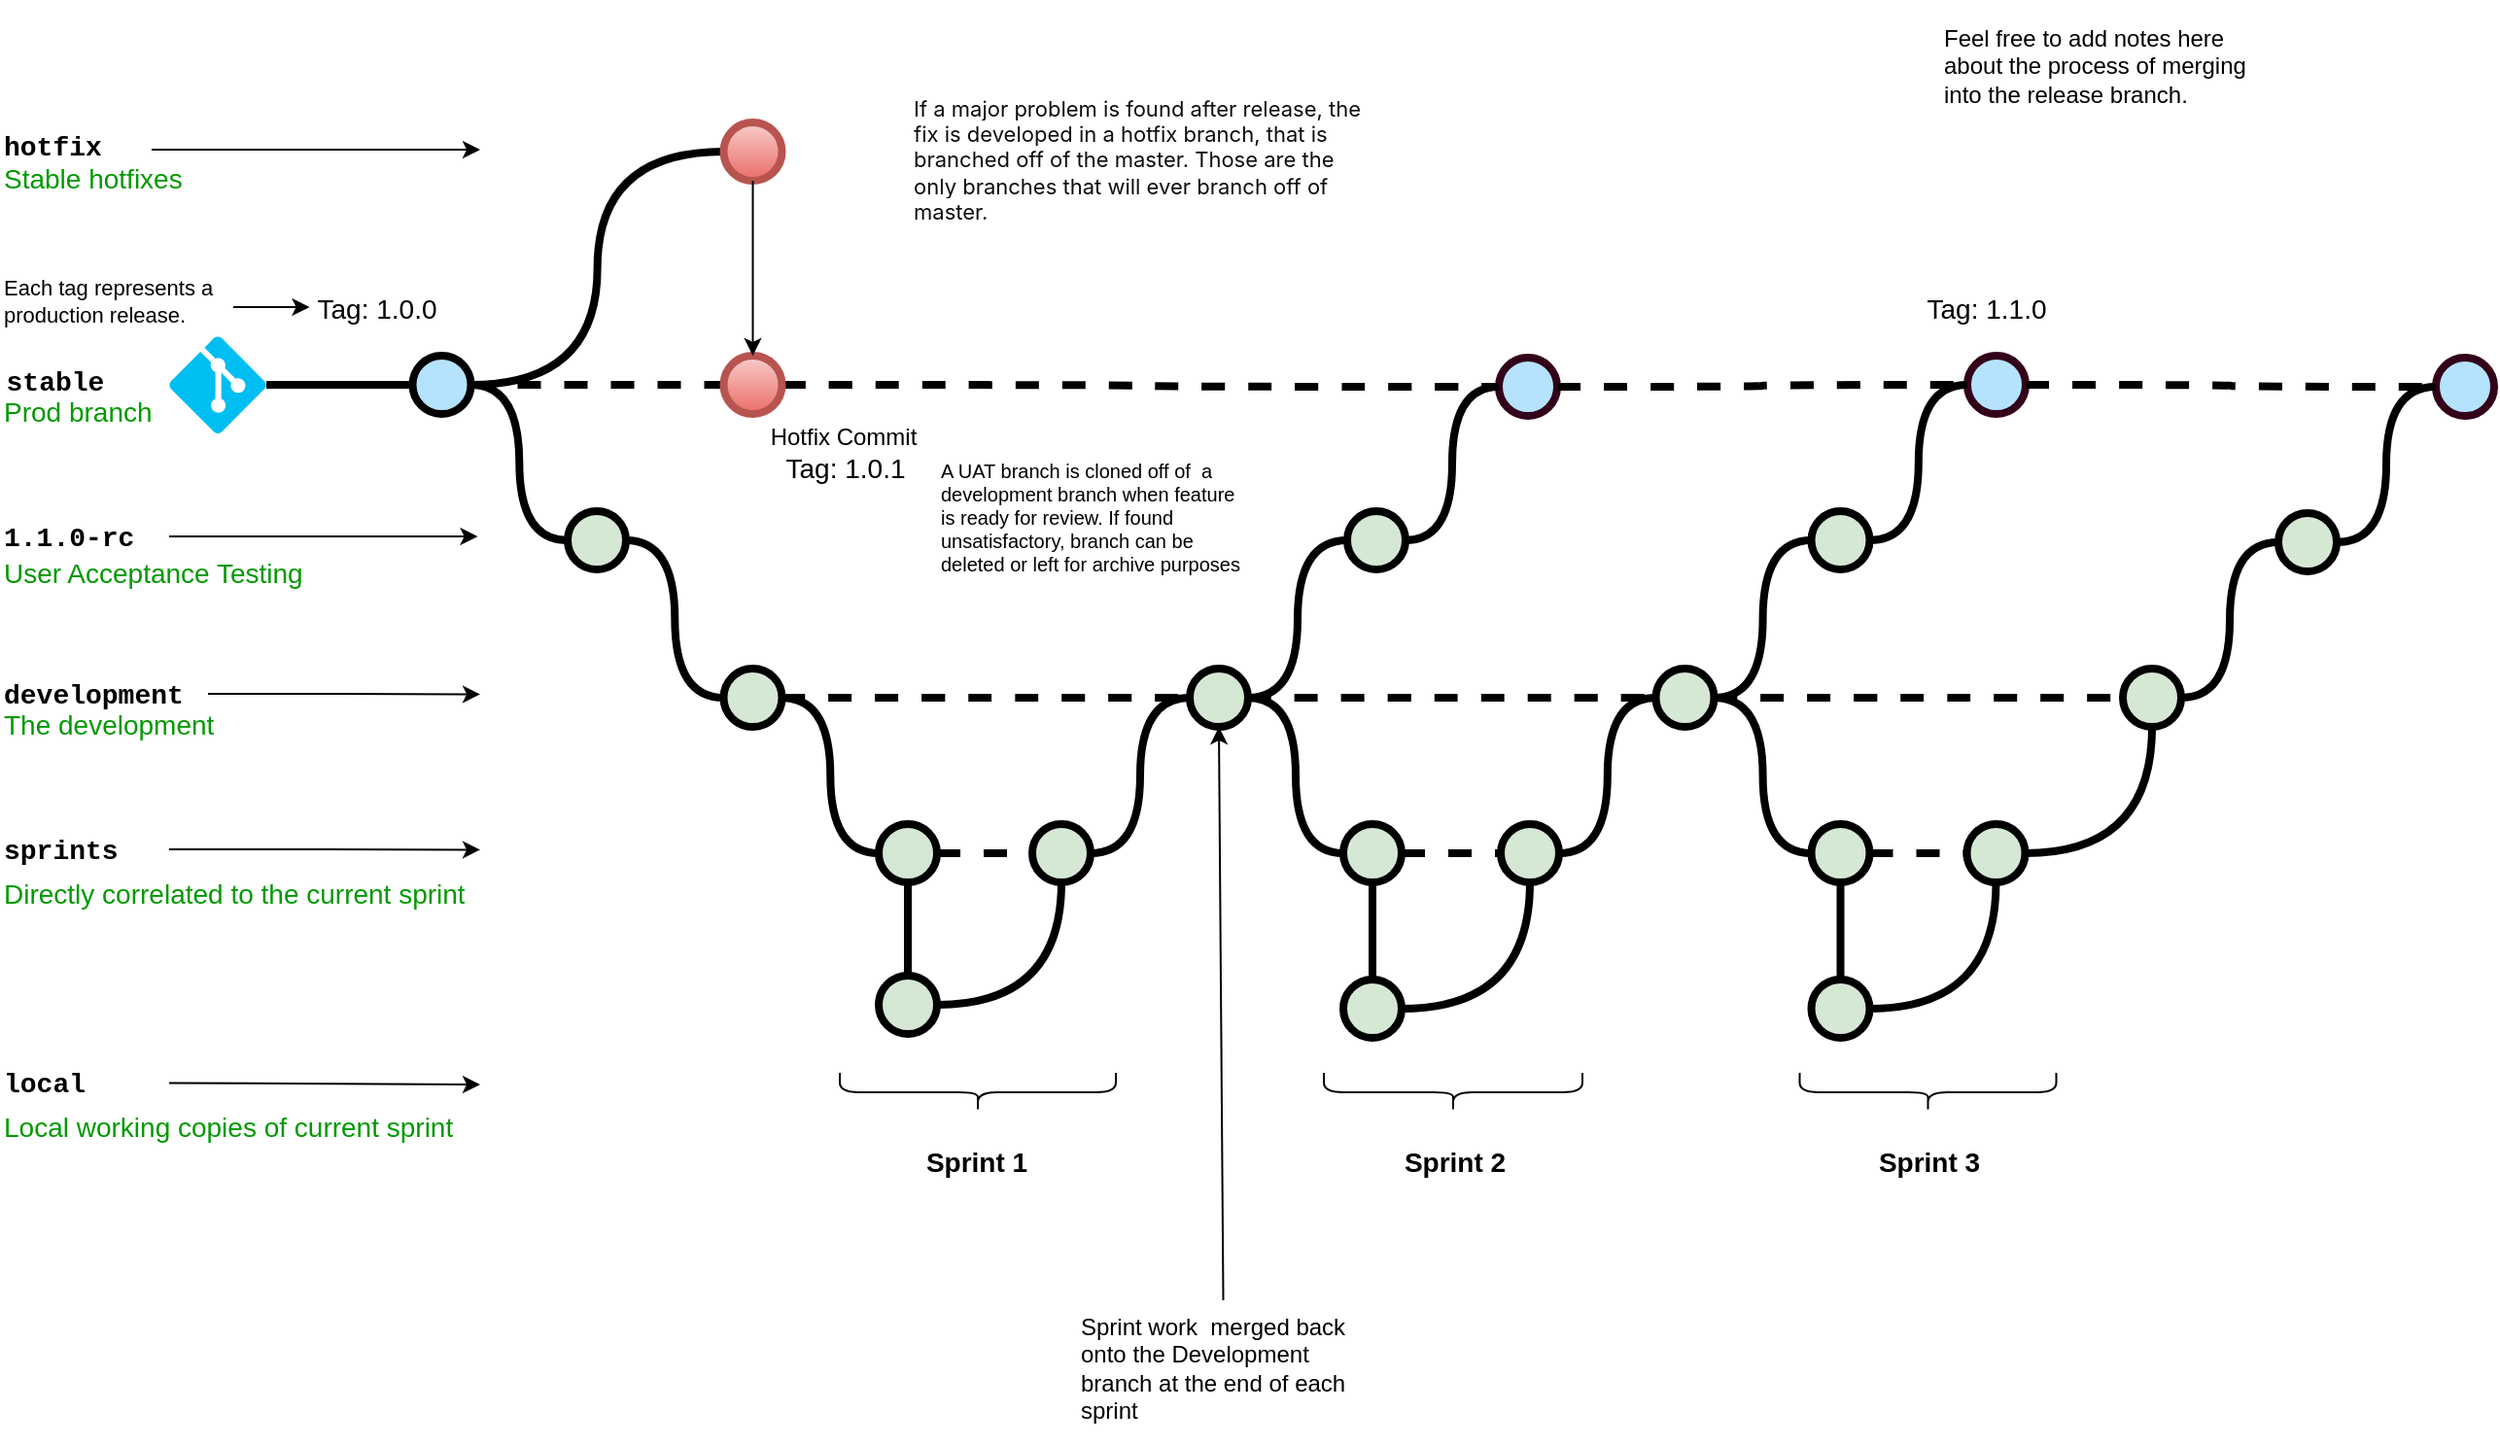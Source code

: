 <mxfile version="22.1.0" type="github">
  <diagram id="yPxyJZ8AM_hMuL3Unpa9" name="HW.GitFlow">
    <mxGraphModel dx="1434" dy="790" grid="1" gridSize="10" guides="1" tooltips="1" connect="1" arrows="1" fold="1" page="1" pageScale="1" pageWidth="1700" pageHeight="1100" math="0" shadow="0">
      <root>
        <mxCell id="0" />
        <mxCell id="1" parent="0" />
        <mxCell id="uWUnNED6HEl2aK5fdaIb-7" value="Hotfix Commit" style="text;html=1;strokeColor=none;fillColor=none;align=center;verticalAlign=middle;whiteSpace=wrap;overflow=hidden;" parent="1" vertex="1">
          <mxGeometry x="427.25" y="351" width="80" height="30" as="geometry" />
        </mxCell>
        <mxCell id="uWUnNED6HEl2aK5fdaIb-8" value="" style="edgeStyle=orthogonalEdgeStyle;rounded=0;html=1;jettySize=auto;orthogonalLoop=1;plain-blue;endArrow=none;endFill=0;strokeWidth=4;strokeColor=#000000;entryX=0;entryY=0.5;entryDx=0;entryDy=0;entryPerimeter=0;dashed=1;" parent="1" source="uWUnNED6HEl2aK5fdaIb-10" target="9hBKPDzoitwpIBdzFDQ7-16" edge="1">
          <mxGeometry x="292.25" y="211" as="geometry">
            <mxPoint x="442.25" y="330" as="targetPoint" />
          </mxGeometry>
        </mxCell>
        <mxCell id="uWUnNED6HEl2aK5fdaIb-9" style="edgeStyle=orthogonalEdgeStyle;curved=1;rounded=0;html=1;exitX=1;exitY=0.5;exitPerimeter=0;entryX=0;entryY=0.5;entryPerimeter=0;endArrow=none;endFill=0;jettySize=auto;orthogonalLoop=1;strokeWidth=4;fontSize=15;entryDx=0;entryDy=0;exitDx=0;exitDy=0;" parent="1" source="uWUnNED6HEl2aK5fdaIb-10" target="uWUnNED6HEl2aK5fdaIb-15" edge="1">
          <mxGeometry relative="1" as="geometry">
            <mxPoint x="230" y="371" as="sourcePoint" />
            <mxPoint x="348.8" y="453.79" as="targetPoint" />
          </mxGeometry>
        </mxCell>
        <mxCell id="uWUnNED6HEl2aK5fdaIb-10" value="" style="verticalLabelPosition=bottom;verticalAlign=top;html=1;strokeWidth=4;shape=mxgraph.flowchart.on-page_reference;plain-blue;gradientColor=none;fillColor=#B5E3Fe;strokeColor=#000000;" parent="1" vertex="1">
          <mxGeometry x="245.25" y="324" width="30" height="30" as="geometry" />
        </mxCell>
        <mxCell id="uWUnNED6HEl2aK5fdaIb-80" value="" style="edgeStyle=orthogonalEdgeStyle;curved=1;rounded=0;orthogonalLoop=1;jettySize=auto;html=1;endArrow=none;endFill=0;strokeWidth=4;entryX=0;entryY=0.5;entryDx=0;entryDy=0;entryPerimeter=0;exitX=1;exitY=0.5;exitDx=0;exitDy=0;exitPerimeter=0;dashed=1;" parent="1" source="9hBKPDzoitwpIBdzFDQ7-16" target="uWUnNED6HEl2aK5fdaIb-109" edge="1">
          <mxGeometry relative="1" as="geometry">
            <mxPoint x="734.5" y="330" as="targetPoint" />
            <mxPoint x="652.25" y="330" as="sourcePoint" />
          </mxGeometry>
        </mxCell>
        <mxCell id="uWUnNED6HEl2aK5fdaIb-109" value="" style="verticalLabelPosition=bottom;verticalAlign=top;html=1;strokeWidth=4;shape=mxgraph.flowchart.on-page_reference;plain-blue;gradientColor=none;strokeColor=#33001A;fillColor=#B5E3FE;" parent="1" vertex="1">
          <mxGeometry x="804" y="325" width="30" height="30" as="geometry" />
        </mxCell>
        <mxCell id="uWUnNED6HEl2aK5fdaIb-13" value="stable" style="text;html=1;strokeColor=none;fillColor=none;align=center;verticalAlign=middle;whiteSpace=wrap;overflow=hidden;fontSize=14;fontStyle=1;fontFamily=Courier New;" parent="1" vertex="1">
          <mxGeometry x="33" y="317" width="57" height="42" as="geometry" />
        </mxCell>
        <mxCell id="uWUnNED6HEl2aK5fdaIb-15" value="" style="verticalLabelPosition=bottom;verticalAlign=top;html=1;strokeWidth=4;shape=mxgraph.flowchart.on-page_reference;plain-purple;gradientColor=none;strokeColor=#000000;fillColor=#D5E8D4;" parent="1" vertex="1">
          <mxGeometry x="325" y="404" width="30" height="30" as="geometry" />
        </mxCell>
        <mxCell id="uWUnNED6HEl2aK5fdaIb-20" value="1.1.0-rc" style="text;html=1;strokeColor=none;fillColor=none;align=left;verticalAlign=middle;whiteSpace=wrap;overflow=hidden;fontSize=14;fontStyle=1;fontFamily=Courier New;" parent="1" vertex="1">
          <mxGeometry x="33" y="407" width="87" height="20" as="geometry" />
        </mxCell>
        <mxCell id="uWUnNED6HEl2aK5fdaIb-75" style="edgeStyle=orthogonalEdgeStyle;rounded=0;orthogonalLoop=1;jettySize=auto;html=1;entryX=1;entryY=0.5;entryDx=0;entryDy=0;entryPerimeter=0;endArrow=none;endFill=0;strokeWidth=4;curved=1;" parent="1" source="uWUnNED6HEl2aK5fdaIb-69" target="uWUnNED6HEl2aK5fdaIb-15" edge="1">
          <mxGeometry relative="1" as="geometry" />
        </mxCell>
        <mxCell id="uWUnNED6HEl2aK5fdaIb-94" style="edgeStyle=orthogonalEdgeStyle;curved=1;rounded=0;orthogonalLoop=1;jettySize=auto;html=1;exitX=1;exitY=0.5;exitDx=0;exitDy=0;exitPerimeter=0;entryX=0;entryY=0.5;entryDx=0;entryDy=0;entryPerimeter=0;endArrow=none;endFill=0;strokeWidth=4;fontFamily=Courier New;fontColor=#009900;" parent="1" source="uWUnNED6HEl2aK5fdaIb-69" target="uWUnNED6HEl2aK5fdaIb-82" edge="1">
          <mxGeometry relative="1" as="geometry" />
        </mxCell>
        <mxCell id="uWUnNED6HEl2aK5fdaIb-69" value="" style="verticalLabelPosition=bottom;verticalAlign=top;html=1;strokeWidth=4;shape=mxgraph.flowchart.on-page_reference;plain-purple;gradientColor=none;strokeColor=#000000;fillColor=#D5E8D4;" parent="1" vertex="1">
          <mxGeometry x="405.25" y="485" width="30" height="30" as="geometry" />
        </mxCell>
        <mxCell id="uWUnNED6HEl2aK5fdaIb-96" value="" style="edgeStyle=orthogonalEdgeStyle;curved=1;rounded=0;orthogonalLoop=1;jettySize=auto;html=1;endArrow=none;endFill=0;strokeWidth=4;fontFamily=Courier New;fontColor=#009900;exitX=1;exitY=0.5;exitDx=0;exitDy=0;exitPerimeter=0;dashed=1;" parent="1" source="uWUnNED6HEl2aK5fdaIb-69" target="uWUnNED6HEl2aK5fdaIb-95" edge="1">
          <mxGeometry x="0.002" relative="1" as="geometry">
            <mxPoint x="624.75" y="495" as="sourcePoint" />
            <mxPoint as="offset" />
          </mxGeometry>
        </mxCell>
        <mxCell id="uWUnNED6HEl2aK5fdaIb-108" style="edgeStyle=orthogonalEdgeStyle;curved=1;rounded=0;orthogonalLoop=1;jettySize=auto;html=1;entryX=0;entryY=0.5;entryDx=0;entryDy=0;entryPerimeter=0;endArrow=none;endFill=0;strokeWidth=4;fontFamily=Courier New;fontColor=#009900;" parent="1" source="uWUnNED6HEl2aK5fdaIb-95" target="uWUnNED6HEl2aK5fdaIb-106" edge="1">
          <mxGeometry relative="1" as="geometry" />
        </mxCell>
        <mxCell id="uWUnNED6HEl2aK5fdaIb-95" value="" style="verticalLabelPosition=bottom;verticalAlign=top;html=1;strokeWidth=4;shape=mxgraph.flowchart.on-page_reference;plain-purple;gradientColor=none;strokeColor=#000000;fillColor=#D5E8D4;" parent="1" vertex="1">
          <mxGeometry x="645" y="485" width="30" height="30" as="geometry" />
        </mxCell>
        <mxCell id="eTHWEqtKEvHJFxcrCYFt-22" style="edgeStyle=orthogonalEdgeStyle;rounded=0;orthogonalLoop=1;jettySize=auto;html=1;exitX=1;exitY=0.5;exitDx=0;exitDy=0;" edge="1" parent="1" source="uWUnNED6HEl2aK5fdaIb-76">
          <mxGeometry relative="1" as="geometry">
            <mxPoint x="280" y="498.238" as="targetPoint" />
          </mxGeometry>
        </mxCell>
        <mxCell id="uWUnNED6HEl2aK5fdaIb-76" value="development" style="text;html=1;strokeColor=none;fillColor=none;align=left;verticalAlign=middle;whiteSpace=wrap;overflow=hidden;fontSize=14;fontStyle=1;fontFamily=Courier New;" parent="1" vertex="1">
          <mxGeometry x="33" y="488" width="107" height="20" as="geometry" />
        </mxCell>
        <mxCell id="uWUnNED6HEl2aK5fdaIb-81" value="" style="edgeStyle=orthogonalEdgeStyle;rounded=0;orthogonalLoop=1;jettySize=auto;html=1;endArrow=none;endFill=0;strokeWidth=4;dashed=1;" parent="1" source="uWUnNED6HEl2aK5fdaIb-82" target="uWUnNED6HEl2aK5fdaIb-84" edge="1">
          <mxGeometry relative="1" as="geometry" />
        </mxCell>
        <mxCell id="uWUnNED6HEl2aK5fdaIb-82" value="" style="verticalLabelPosition=bottom;verticalAlign=top;html=1;strokeWidth=4;shape=mxgraph.flowchart.on-page_reference;plain-purple;gradientColor=none;strokeColor=#000000;fillColor=#D5E8D4;" parent="1" vertex="1">
          <mxGeometry x="485" y="565" width="30" height="30" as="geometry" />
        </mxCell>
        <mxCell id="uWUnNED6HEl2aK5fdaIb-97" style="edgeStyle=orthogonalEdgeStyle;curved=1;rounded=0;orthogonalLoop=1;jettySize=auto;html=1;exitX=1;exitY=0.5;exitDx=0;exitDy=0;exitPerimeter=0;entryX=0;entryY=0.5;entryDx=0;entryDy=0;entryPerimeter=0;endArrow=none;endFill=0;strokeWidth=4;fontFamily=Courier New;fontColor=#009900;" parent="1" source="uWUnNED6HEl2aK5fdaIb-84" target="uWUnNED6HEl2aK5fdaIb-95" edge="1">
          <mxGeometry relative="1" as="geometry" />
        </mxCell>
        <mxCell id="uWUnNED6HEl2aK5fdaIb-84" value="" style="verticalLabelPosition=bottom;verticalAlign=top;html=1;strokeWidth=4;shape=mxgraph.flowchart.on-page_reference;plain-purple;gradientColor=none;strokeColor=#000000;fillColor=#D5E8D4;" parent="1" vertex="1">
          <mxGeometry x="564" y="565" width="30" height="30" as="geometry" />
        </mxCell>
        <mxCell id="eTHWEqtKEvHJFxcrCYFt-21" style="edgeStyle=orthogonalEdgeStyle;rounded=0;orthogonalLoop=1;jettySize=auto;html=1;exitX=1;exitY=0.5;exitDx=0;exitDy=0;" edge="1" parent="1" source="uWUnNED6HEl2aK5fdaIb-86">
          <mxGeometry relative="1" as="geometry">
            <mxPoint x="280" y="578.238" as="targetPoint" />
          </mxGeometry>
        </mxCell>
        <mxCell id="uWUnNED6HEl2aK5fdaIb-86" value="sprints" style="text;html=1;strokeColor=none;fillColor=none;align=left;verticalAlign=middle;whiteSpace=wrap;overflow=hidden;fontSize=14;fontStyle=1;fontFamily=Courier New;" parent="1" vertex="1">
          <mxGeometry x="33" y="568" width="87" height="20" as="geometry" />
        </mxCell>
        <mxCell id="uWUnNED6HEl2aK5fdaIb-87" value="The development" style="text;html=1;strokeColor=none;fillColor=none;align=left;verticalAlign=middle;whiteSpace=wrap;overflow=hidden;fontSize=14;fontStyle=0;fontColor=#009900;" parent="1" vertex="1">
          <mxGeometry x="33" y="503" width="240" height="20" as="geometry" />
        </mxCell>
        <mxCell id="uWUnNED6HEl2aK5fdaIb-88" value="Directly correlated to the current sprint" style="text;html=1;strokeColor=none;fillColor=none;align=left;verticalAlign=middle;whiteSpace=wrap;overflow=hidden;fontSize=14;fontStyle=0;fontColor=#009900;" parent="1" vertex="1">
          <mxGeometry x="33" y="588" width="254.25" height="25" as="geometry" />
        </mxCell>
        <mxCell id="uWUnNED6HEl2aK5fdaIb-89" value="User Acceptance Testing" style="text;html=1;strokeColor=none;fillColor=none;align=left;verticalAlign=middle;whiteSpace=wrap;overflow=hidden;fontSize=14;fontStyle=0;fontColor=#009900;" parent="1" vertex="1">
          <mxGeometry x="33" y="425" width="240" height="20" as="geometry" />
        </mxCell>
        <mxCell id="uWUnNED6HEl2aK5fdaIb-90" value="Prod branch" style="text;html=1;strokeColor=none;fillColor=none;align=left;verticalAlign=middle;whiteSpace=wrap;overflow=hidden;fontSize=14;fontStyle=0;fontColor=#009900;" parent="1" vertex="1">
          <mxGeometry x="33" y="342" width="146.75" height="20" as="geometry" />
        </mxCell>
        <mxCell id="uWUnNED6HEl2aK5fdaIb-93" value="" style="endArrow=classic;html=1;strokeWidth=1;fontFamily=Courier New;fontColor=#009900;entryX=1;entryY=0.5;entryDx=0;entryDy=0;exitX=1;exitY=0.5;exitDx=0;exitDy=0;" parent="1" edge="1" source="uWUnNED6HEl2aK5fdaIb-20">
          <mxGeometry width="50" height="50" relative="1" as="geometry">
            <mxPoint x="160" y="419" as="sourcePoint" />
            <mxPoint x="278.75" y="417" as="targetPoint" />
          </mxGeometry>
        </mxCell>
        <mxCell id="uWUnNED6HEl2aK5fdaIb-103" value="Tag: 1.0.0" style="text;html=1;strokeColor=none;fillColor=none;align=center;verticalAlign=middle;whiteSpace=wrap;overflow=hidden;fontSize=14;" parent="1" vertex="1">
          <mxGeometry x="192.25" y="289" width="70" height="20" as="geometry" />
        </mxCell>
        <mxCell id="uWUnNED6HEl2aK5fdaIb-115" style="edgeStyle=orthogonalEdgeStyle;curved=1;rounded=0;orthogonalLoop=1;jettySize=auto;html=1;entryX=0;entryY=0.5;entryDx=0;entryDy=0;entryPerimeter=0;endArrow=none;endFill=0;strokeWidth=4;fontFamily=Courier New;fontColor=#009900;" parent="1" source="uWUnNED6HEl2aK5fdaIb-106" target="uWUnNED6HEl2aK5fdaIb-109" edge="1">
          <mxGeometry relative="1" as="geometry" />
        </mxCell>
        <mxCell id="uWUnNED6HEl2aK5fdaIb-116" value="Tag: 1.1.0" style="text;html=1;strokeColor=none;fillColor=none;align=center;verticalAlign=middle;whiteSpace=wrap;overflow=hidden;fontSize=14;" parent="1" vertex="1">
          <mxGeometry x="1000" y="289" width="110" height="20" as="geometry" />
        </mxCell>
        <mxCell id="uWUnNED6HEl2aK5fdaIb-117" value="" style="endArrow=classic;html=1;strokeWidth=1;fontFamily=Courier New;fontColor=#009900;exitX=0.5;exitY=0;exitDx=0;exitDy=0;entryX=0.5;entryY=1;entryDx=0;entryDy=0;entryPerimeter=0;" parent="1" source="fSnZ5vnYTslC5NarKmr_-5" edge="1" target="uWUnNED6HEl2aK5fdaIb-95">
          <mxGeometry width="50" height="50" relative="1" as="geometry">
            <mxPoint x="820.935" y="739.0" as="sourcePoint" />
            <mxPoint x="819.06" y="523" as="targetPoint" />
          </mxGeometry>
        </mxCell>
        <mxCell id="fSnZ5vnYTslC5NarKmr_-4" value="&lt;span style=&quot;font-size: 10px;&quot;&gt;A UAT branch is cloned off of&amp;nbsp; a development&amp;nbsp;branch when feature is ready for review. If found unsatisfactory, branch can be deleted or left for archive purposes&lt;br style=&quot;font-size: 10px;&quot;&gt;&lt;/span&gt;" style="text;html=1;strokeColor=none;fillColor=none;align=left;verticalAlign=top;whiteSpace=wrap;overflow=hidden;fontSize=10;fontStyle=0;fontColor=#000000;" parent="1" vertex="1">
          <mxGeometry x="515" y="371" width="163.25" height="83" as="geometry" />
        </mxCell>
        <mxCell id="fSnZ5vnYTslC5NarKmr_-9" value="" style="edgeStyle=orthogonalEdgeStyle;rounded=0;orthogonalLoop=1;jettySize=auto;html=1;fontSize=12;fontColor=#000000;entryX=0;entryY=0.5;entryDx=0;entryDy=0;" parent="1" source="fSnZ5vnYTslC5NarKmr_-8" target="uWUnNED6HEl2aK5fdaIb-103" edge="1">
          <mxGeometry relative="1" as="geometry">
            <mxPoint x="172.25" y="299" as="targetPoint" />
            <Array as="points">
              <mxPoint x="172.25" y="299" />
              <mxPoint x="172.25" y="299" />
            </Array>
          </mxGeometry>
        </mxCell>
        <mxCell id="fSnZ5vnYTslC5NarKmr_-8" value="&lt;span style=&quot;text-align: center; font-size: 11px;&quot;&gt;Each tag represents a production release.&lt;/span&gt;" style="text;html=1;strokeColor=none;fillColor=none;align=left;verticalAlign=middle;whiteSpace=wrap;overflow=hidden;fontSize=11;fontStyle=0;fontColor=#000000;" parent="1" vertex="1">
          <mxGeometry x="33" y="277" width="120" height="38" as="geometry" />
        </mxCell>
        <mxCell id="9hBKPDzoitwpIBdzFDQ7-15" value="&lt;span style=&quot;text-align: center&quot;&gt;Feel free to add notes here about the process of merging into the release branch.&lt;br&gt;&lt;br&gt;&lt;/span&gt;" style="text;html=1;strokeColor=none;fillColor=none;align=left;verticalAlign=middle;whiteSpace=wrap;overflow=hidden;fontSize=12;fontStyle=0;fontColor=#000000;" parent="1" vertex="1">
          <mxGeometry x="1031" y="141" width="167.75" height="81" as="geometry" />
        </mxCell>
        <mxCell id="9hBKPDzoitwpIBdzFDQ7-16" value="" style="verticalLabelPosition=bottom;verticalAlign=top;html=1;strokeWidth=4;shape=mxgraph.flowchart.on-page_reference;plain-blue;gradientColor=#EA6B66;strokeColor=#B85450;fillColor=#F8CECC;" parent="1" vertex="1">
          <mxGeometry x="405.25" y="324" width="30" height="30" as="geometry" />
        </mxCell>
        <mxCell id="9hBKPDzoitwpIBdzFDQ7-61" value="Tag: 1.0.1" style="text;html=1;strokeColor=none;fillColor=none;align=center;verticalAlign=middle;whiteSpace=wrap;overflow=hidden;fontSize=14;" parent="1" vertex="1">
          <mxGeometry x="432.63" y="371" width="70" height="20" as="geometry" />
        </mxCell>
        <mxCell id="eTHWEqtKEvHJFxcrCYFt-2" value="&lt;span style=&quot;color: rgb(12, 13, 14); font-family: -apple-system, BlinkMacSystemFont, &amp;quot;Segoe UI Adjusted&amp;quot;, &amp;quot;Segoe UI&amp;quot;, &amp;quot;Liberation Sans&amp;quot;, sans-serif; font-size: 11px; font-style: normal; font-variant-ligatures: normal; font-variant-caps: normal; font-weight: 400; letter-spacing: normal; orphans: 2; text-align: left; text-indent: 0px; text-transform: none; widows: 2; word-spacing: 0px; -webkit-text-stroke-width: 0px; background-color: rgb(255, 255, 255); text-decoration-thickness: initial; text-decoration-style: initial; text-decoration-color: initial; float: none; display: inline !important;&quot;&gt;If a major problem is found after release, the fix is developed in a hotfix branch, that is branched off of the master. Those are the only branches that will ever branch off of master.&lt;/span&gt;" style="text;whiteSpace=wrap;html=1;fontSize=11;" vertex="1" parent="1">
          <mxGeometry x="500.75" y="184" width="236.5" height="80" as="geometry" />
        </mxCell>
        <mxCell id="eTHWEqtKEvHJFxcrCYFt-6" style="edgeStyle=orthogonalEdgeStyle;curved=1;rounded=0;html=1;exitX=1;exitY=0.5;exitPerimeter=0;entryX=0;entryY=0.5;entryPerimeter=0;endArrow=none;endFill=0;jettySize=auto;orthogonalLoop=1;strokeWidth=4;fontSize=15;entryDx=0;entryDy=0;exitDx=0;exitDy=0;" edge="1" parent="1" source="uWUnNED6HEl2aK5fdaIb-10" target="eTHWEqtKEvHJFxcrCYFt-4">
          <mxGeometry relative="1" as="geometry">
            <mxPoint x="339.5" y="169" as="sourcePoint" />
            <mxPoint x="387.5" y="254" as="targetPoint" />
          </mxGeometry>
        </mxCell>
        <mxCell id="eTHWEqtKEvHJFxcrCYFt-4" value="" style="verticalLabelPosition=bottom;verticalAlign=top;html=1;strokeWidth=4;shape=mxgraph.flowchart.on-page_reference;plain-blue;gradientColor=#EA6B66;strokeColor=#B85450;fillColor=#F8CECC;" vertex="1" parent="1">
          <mxGeometry x="405.25" y="204" width="30" height="30" as="geometry" />
        </mxCell>
        <mxCell id="eTHWEqtKEvHJFxcrCYFt-7" style="edgeStyle=orthogonalEdgeStyle;rounded=0;orthogonalLoop=1;jettySize=auto;html=1;exitX=0.5;exitY=1;exitDx=0;exitDy=0;exitPerimeter=0;entryX=0.5;entryY=0;entryDx=0;entryDy=0;entryPerimeter=0;" edge="1" parent="1" source="eTHWEqtKEvHJFxcrCYFt-4" target="9hBKPDzoitwpIBdzFDQ7-16">
          <mxGeometry relative="1" as="geometry" />
        </mxCell>
        <mxCell id="eTHWEqtKEvHJFxcrCYFt-8" value="" style="endArrow=classic;html=1;strokeWidth=1;fontFamily=Courier New;fontColor=#009900;" edge="1" parent="1">
          <mxGeometry width="50" height="50" relative="1" as="geometry">
            <mxPoint x="111" y="218" as="sourcePoint" />
            <mxPoint x="280" y="218" as="targetPoint" />
          </mxGeometry>
        </mxCell>
        <mxCell id="eTHWEqtKEvHJFxcrCYFt-9" value="hotfix" style="text;html=1;strokeColor=none;fillColor=none;align=left;verticalAlign=middle;whiteSpace=wrap;overflow=hidden;fontSize=14;fontStyle=1;fontFamily=Courier New;" vertex="1" parent="1">
          <mxGeometry x="33" y="206" width="77" height="20" as="geometry" />
        </mxCell>
        <mxCell id="eTHWEqtKEvHJFxcrCYFt-10" value="Stable hotfixes" style="text;html=1;strokeColor=none;fillColor=none;align=left;verticalAlign=middle;whiteSpace=wrap;overflow=hidden;fontSize=14;fontStyle=0;fontColor=#009900;" vertex="1" parent="1">
          <mxGeometry x="33" y="222" width="240" height="20" as="geometry" />
        </mxCell>
        <mxCell id="eTHWEqtKEvHJFxcrCYFt-12" value="" style="verticalLabelPosition=bottom;verticalAlign=top;html=1;strokeWidth=4;shape=mxgraph.flowchart.on-page_reference;plain-purple;gradientColor=none;strokeColor=#000000;fillColor=#D5E8D4;" vertex="1" parent="1">
          <mxGeometry x="485" y="643" width="30" height="30" as="geometry" />
        </mxCell>
        <mxCell id="eTHWEqtKEvHJFxcrCYFt-14" value="" style="edgeStyle=orthogonalEdgeStyle;rounded=0;orthogonalLoop=1;jettySize=auto;html=1;endArrow=none;endFill=0;strokeWidth=4;exitX=0.5;exitY=1;exitDx=0;exitDy=0;exitPerimeter=0;entryX=0.5;entryY=0;entryDx=0;entryDy=0;entryPerimeter=0;" edge="1" parent="1" source="uWUnNED6HEl2aK5fdaIb-82" target="eTHWEqtKEvHJFxcrCYFt-12">
          <mxGeometry relative="1" as="geometry">
            <mxPoint x="451" y="629" as="sourcePoint" />
            <mxPoint x="532" y="629" as="targetPoint" />
          </mxGeometry>
        </mxCell>
        <mxCell id="eTHWEqtKEvHJFxcrCYFt-15" value="local" style="text;html=1;strokeColor=none;fillColor=none;align=left;verticalAlign=middle;whiteSpace=wrap;overflow=hidden;fontSize=14;fontStyle=1;fontFamily=Courier New;" vertex="1" parent="1">
          <mxGeometry x="33" y="688" width="87" height="20" as="geometry" />
        </mxCell>
        <mxCell id="eTHWEqtKEvHJFxcrCYFt-16" value="Local working copies of current sprint" style="text;html=1;strokeColor=none;fillColor=none;align=left;verticalAlign=middle;whiteSpace=wrap;overflow=hidden;fontSize=14;fontStyle=0;fontColor=#009900;" vertex="1" parent="1">
          <mxGeometry x="33" y="708" width="254.25" height="25" as="geometry" />
        </mxCell>
        <mxCell id="eTHWEqtKEvHJFxcrCYFt-17" value="" style="endArrow=classic;html=1;strokeWidth=1;fontFamily=Courier New;fontColor=#009900;" edge="1" parent="1" source="eTHWEqtKEvHJFxcrCYFt-15">
          <mxGeometry width="50" height="50" relative="1" as="geometry">
            <mxPoint x="151" y="697.5" as="sourcePoint" />
            <mxPoint x="280" y="699" as="targetPoint" />
          </mxGeometry>
        </mxCell>
        <mxCell id="eTHWEqtKEvHJFxcrCYFt-18" style="edgeStyle=orthogonalEdgeStyle;curved=1;rounded=0;orthogonalLoop=1;jettySize=auto;html=1;exitX=1;exitY=0.5;exitDx=0;exitDy=0;exitPerimeter=0;entryX=0.5;entryY=1;entryDx=0;entryDy=0;entryPerimeter=0;endArrow=none;endFill=0;strokeWidth=4;fontFamily=Courier New;fontColor=#009900;" edge="1" parent="1" source="eTHWEqtKEvHJFxcrCYFt-12" target="uWUnNED6HEl2aK5fdaIb-84">
          <mxGeometry relative="1" as="geometry">
            <mxPoint x="508" y="659" as="sourcePoint" />
            <mxPoint x="562" y="738" as="targetPoint" />
          </mxGeometry>
        </mxCell>
        <mxCell id="eTHWEqtKEvHJFxcrCYFt-24" value="" style="verticalLabelPosition=bottom;verticalAlign=top;html=1;strokeWidth=4;shape=mxgraph.flowchart.on-page_reference;plain-purple;gradientColor=none;strokeColor=#000000;fillColor=#D5E8D4;direction=south;" vertex="1" parent="1">
          <mxGeometry x="724" y="565" width="30" height="30" as="geometry" />
        </mxCell>
        <mxCell id="eTHWEqtKEvHJFxcrCYFt-27" style="edgeStyle=orthogonalEdgeStyle;curved=1;rounded=0;orthogonalLoop=1;jettySize=auto;html=1;endArrow=none;endFill=0;strokeWidth=4;fontFamily=Courier New;fontColor=#009900;entryX=0.5;entryY=1;entryDx=0;entryDy=0;entryPerimeter=0;exitX=1;exitY=0.5;exitDx=0;exitDy=0;exitPerimeter=0;" edge="1" parent="1" source="uWUnNED6HEl2aK5fdaIb-95" target="eTHWEqtKEvHJFxcrCYFt-24">
          <mxGeometry relative="1" as="geometry">
            <mxPoint x="835" y="594" as="sourcePoint" />
            <mxPoint x="924" y="514" as="targetPoint" />
          </mxGeometry>
        </mxCell>
        <mxCell id="eTHWEqtKEvHJFxcrCYFt-28" value="" style="edgeStyle=orthogonalEdgeStyle;rounded=0;orthogonalLoop=1;jettySize=auto;html=1;endArrow=none;endFill=0;strokeWidth=4;entryX=0.5;entryY=0;entryDx=0;entryDy=0;entryPerimeter=0;exitX=1;exitY=0.5;exitDx=0;exitDy=0;exitPerimeter=0;" edge="1" target="eTHWEqtKEvHJFxcrCYFt-29" parent="1" source="eTHWEqtKEvHJFxcrCYFt-24">
          <mxGeometry relative="1" as="geometry">
            <mxPoint x="739" y="619" as="sourcePoint" />
            <mxPoint x="771" y="628" as="targetPoint" />
          </mxGeometry>
        </mxCell>
        <mxCell id="eTHWEqtKEvHJFxcrCYFt-29" value="" style="verticalLabelPosition=bottom;verticalAlign=top;html=1;strokeWidth=4;shape=mxgraph.flowchart.on-page_reference;plain-purple;gradientColor=none;strokeColor=#000000;fillColor=#D5E8D4;" vertex="1" parent="1">
          <mxGeometry x="724" y="645" width="30" height="30" as="geometry" />
        </mxCell>
        <mxCell id="eTHWEqtKEvHJFxcrCYFt-30" value="" style="verticalLabelPosition=bottom;verticalAlign=top;html=1;strokeWidth=4;shape=mxgraph.flowchart.on-page_reference;plain-purple;gradientColor=none;strokeColor=#000000;fillColor=#D5E8D4;direction=south;" vertex="1" parent="1">
          <mxGeometry x="805" y="565" width="30" height="30" as="geometry" />
        </mxCell>
        <mxCell id="eTHWEqtKEvHJFxcrCYFt-31" style="edgeStyle=orthogonalEdgeStyle;curved=1;rounded=0;orthogonalLoop=1;jettySize=auto;html=1;exitX=1;exitY=0.5;exitDx=0;exitDy=0;exitPerimeter=0;entryX=1;entryY=0.5;entryDx=0;entryDy=0;entryPerimeter=0;endArrow=none;endFill=0;strokeWidth=4;fontFamily=Courier New;fontColor=#009900;" edge="1" parent="1" source="eTHWEqtKEvHJFxcrCYFt-29" target="eTHWEqtKEvHJFxcrCYFt-30">
          <mxGeometry relative="1" as="geometry">
            <mxPoint x="800" y="717" as="sourcePoint" />
            <mxPoint x="904" y="613" as="targetPoint" />
          </mxGeometry>
        </mxCell>
        <mxCell id="eTHWEqtKEvHJFxcrCYFt-32" value="" style="edgeStyle=orthogonalEdgeStyle;rounded=0;orthogonalLoop=1;jettySize=auto;html=1;endArrow=none;endFill=0;strokeWidth=4;dashed=1;exitX=0.5;exitY=0;exitDx=0;exitDy=0;exitPerimeter=0;entryX=0.5;entryY=1;entryDx=0;entryDy=0;entryPerimeter=0;" edge="1" parent="1" source="eTHWEqtKEvHJFxcrCYFt-24" target="eTHWEqtKEvHJFxcrCYFt-30">
          <mxGeometry relative="1" as="geometry">
            <mxPoint x="756" y="577.76" as="sourcePoint" />
            <mxPoint x="820" y="599" as="targetPoint" />
          </mxGeometry>
        </mxCell>
        <mxCell id="eTHWEqtKEvHJFxcrCYFt-33" value="" style="shape=curlyBracket;whiteSpace=wrap;html=1;rounded=1;flipH=1;labelPosition=center;verticalLabelPosition=middle;align=center;verticalAlign=middle;rotation=90;textDirection=ltr;horizontal=0;size=0.5;" vertex="1" parent="1">
          <mxGeometry x="526" y="632" width="20" height="142" as="geometry" />
        </mxCell>
        <mxCell id="fSnZ5vnYTslC5NarKmr_-5" value="&lt;div style=&quot;&quot;&gt;Sprint work&amp;nbsp; merged back onto the Development branch at the end of each sprint&lt;/div&gt;" style="text;html=1;strokeColor=none;fillColor=none;align=left;verticalAlign=top;whiteSpace=wrap;overflow=hidden;fontSize=12;fontStyle=0;fontColor=#000000;" parent="1" vertex="1">
          <mxGeometry x="587.25" y="810" width="150" height="71" as="geometry" />
        </mxCell>
        <mxCell id="eTHWEqtKEvHJFxcrCYFt-37" value="Sprint 1" style="text;strokeColor=none;fillColor=none;html=1;fontSize=14;fontStyle=1;verticalAlign=middle;align=center;" vertex="1" parent="1">
          <mxGeometry x="485" y="719" width="100" height="40" as="geometry" />
        </mxCell>
        <mxCell id="eTHWEqtKEvHJFxcrCYFt-38" value="" style="shape=curlyBracket;whiteSpace=wrap;html=1;rounded=1;flipH=1;labelPosition=center;verticalLabelPosition=middle;align=center;verticalAlign=middle;rotation=90;textDirection=ltr;horizontal=0;size=0.5;" vertex="1" parent="1">
          <mxGeometry x="770.5" y="636.5" width="20" height="133" as="geometry" />
        </mxCell>
        <mxCell id="eTHWEqtKEvHJFxcrCYFt-39" value="Sprint 2" style="text;strokeColor=none;fillColor=none;html=1;fontSize=14;fontStyle=1;verticalAlign=middle;align=center;" vertex="1" parent="1">
          <mxGeometry x="730.5" y="719" width="100" height="40" as="geometry" />
        </mxCell>
        <mxCell id="eTHWEqtKEvHJFxcrCYFt-40" value="" style="verticalLabelPosition=bottom;verticalAlign=top;html=1;strokeWidth=4;shape=mxgraph.flowchart.on-page_reference;plain-purple;gradientColor=none;strokeColor=#000000;fillColor=#D5E8D4;" vertex="1" parent="1">
          <mxGeometry x="884.75" y="485" width="30" height="30" as="geometry" />
        </mxCell>
        <mxCell id="eTHWEqtKEvHJFxcrCYFt-42" style="edgeStyle=orthogonalEdgeStyle;curved=1;rounded=0;orthogonalLoop=1;jettySize=auto;html=1;exitX=0.5;exitY=0;exitDx=0;exitDy=0;exitPerimeter=0;entryX=0;entryY=0.5;entryDx=0;entryDy=0;entryPerimeter=0;endArrow=none;endFill=0;strokeWidth=4;fontFamily=Courier New;fontColor=#009900;" edge="1" parent="1" source="eTHWEqtKEvHJFxcrCYFt-30" target="eTHWEqtKEvHJFxcrCYFt-40">
          <mxGeometry relative="1" as="geometry">
            <mxPoint x="1090" y="613" as="sourcePoint" />
            <mxPoint x="1181" y="533" as="targetPoint" />
          </mxGeometry>
        </mxCell>
        <mxCell id="eTHWEqtKEvHJFxcrCYFt-43" value="" style="edgeStyle=orthogonalEdgeStyle;curved=1;rounded=0;orthogonalLoop=1;jettySize=auto;html=1;endArrow=none;endFill=0;strokeWidth=4;fontFamily=Courier New;fontColor=#009900;exitX=1;exitY=0.5;exitDx=0;exitDy=0;exitPerimeter=0;dashed=1;entryX=0;entryY=0.5;entryDx=0;entryDy=0;entryPerimeter=0;" edge="1" parent="1" source="uWUnNED6HEl2aK5fdaIb-95" target="eTHWEqtKEvHJFxcrCYFt-40">
          <mxGeometry relative="1" as="geometry">
            <mxPoint x="1208" y="609" as="sourcePoint" />
            <mxPoint x="1080" y="499" as="targetPoint" />
          </mxGeometry>
        </mxCell>
        <mxCell id="eTHWEqtKEvHJFxcrCYFt-44" value="" style="verticalLabelPosition=bottom;verticalAlign=top;html=1;strokeWidth=4;shape=mxgraph.flowchart.on-page_reference;plain-purple;gradientColor=none;strokeColor=#000000;fillColor=#D5E8D4;direction=south;" vertex="1" parent="1">
          <mxGeometry x="964.75" y="565" width="30" height="30" as="geometry" />
        </mxCell>
        <mxCell id="eTHWEqtKEvHJFxcrCYFt-45" value="" style="edgeStyle=orthogonalEdgeStyle;rounded=0;orthogonalLoop=1;jettySize=auto;html=1;endArrow=none;endFill=0;strokeWidth=4;entryX=0.5;entryY=0;entryDx=0;entryDy=0;entryPerimeter=0;exitX=1;exitY=0.5;exitDx=0;exitDy=0;exitPerimeter=0;" edge="1" source="eTHWEqtKEvHJFxcrCYFt-44" target="eTHWEqtKEvHJFxcrCYFt-46" parent="1">
          <mxGeometry relative="1" as="geometry">
            <mxPoint x="982.75" y="619" as="sourcePoint" />
            <mxPoint x="1014.75" y="628" as="targetPoint" />
          </mxGeometry>
        </mxCell>
        <mxCell id="eTHWEqtKEvHJFxcrCYFt-46" value="" style="verticalLabelPosition=bottom;verticalAlign=top;html=1;strokeWidth=4;shape=mxgraph.flowchart.on-page_reference;plain-purple;gradientColor=none;strokeColor=#000000;fillColor=#D5E8D4;" vertex="1" parent="1">
          <mxGeometry x="964.75" y="645" width="30" height="30" as="geometry" />
        </mxCell>
        <mxCell id="eTHWEqtKEvHJFxcrCYFt-47" value="" style="verticalLabelPosition=bottom;verticalAlign=top;html=1;strokeWidth=4;shape=mxgraph.flowchart.on-page_reference;plain-purple;gradientColor=none;strokeColor=#000000;fillColor=#D5E8D4;direction=south;" vertex="1" parent="1">
          <mxGeometry x="1044.75" y="565" width="30" height="30" as="geometry" />
        </mxCell>
        <mxCell id="eTHWEqtKEvHJFxcrCYFt-48" style="edgeStyle=orthogonalEdgeStyle;curved=1;rounded=0;orthogonalLoop=1;jettySize=auto;html=1;exitX=1;exitY=0.5;exitDx=0;exitDy=0;exitPerimeter=0;entryX=1;entryY=0.5;entryDx=0;entryDy=0;entryPerimeter=0;endArrow=none;endFill=0;strokeWidth=4;fontFamily=Courier New;fontColor=#009900;" edge="1" source="eTHWEqtKEvHJFxcrCYFt-46" target="eTHWEqtKEvHJFxcrCYFt-47" parent="1">
          <mxGeometry relative="1" as="geometry">
            <mxPoint x="1043.75" y="717" as="sourcePoint" />
            <mxPoint x="1147.75" y="613" as="targetPoint" />
          </mxGeometry>
        </mxCell>
        <mxCell id="eTHWEqtKEvHJFxcrCYFt-49" value="" style="edgeStyle=orthogonalEdgeStyle;rounded=0;orthogonalLoop=1;jettySize=auto;html=1;endArrow=none;endFill=0;strokeWidth=4;dashed=1;exitX=0.5;exitY=0;exitDx=0;exitDy=0;exitPerimeter=0;entryX=0.5;entryY=1;entryDx=0;entryDy=0;entryPerimeter=0;" edge="1" source="eTHWEqtKEvHJFxcrCYFt-44" target="eTHWEqtKEvHJFxcrCYFt-47" parent="1">
          <mxGeometry relative="1" as="geometry">
            <mxPoint x="999.75" y="577.76" as="sourcePoint" />
            <mxPoint x="1063.75" y="599" as="targetPoint" />
          </mxGeometry>
        </mxCell>
        <mxCell id="eTHWEqtKEvHJFxcrCYFt-50" value="" style="shape=curlyBracket;whiteSpace=wrap;html=1;rounded=1;flipH=1;labelPosition=center;verticalLabelPosition=middle;align=center;verticalAlign=middle;rotation=90;textDirection=ltr;horizontal=0;size=0.5;" vertex="1" parent="1">
          <mxGeometry x="1014.75" y="637" width="20" height="132" as="geometry" />
        </mxCell>
        <mxCell id="eTHWEqtKEvHJFxcrCYFt-51" value="Sprint 3" style="text;strokeColor=none;fillColor=none;html=1;fontSize=14;fontStyle=1;verticalAlign=middle;align=center;" vertex="1" parent="1">
          <mxGeometry x="975" y="719" width="100" height="40" as="geometry" />
        </mxCell>
        <mxCell id="eTHWEqtKEvHJFxcrCYFt-52" style="edgeStyle=orthogonalEdgeStyle;curved=1;rounded=0;orthogonalLoop=1;jettySize=auto;html=1;entryX=0.5;entryY=1;entryDx=0;entryDy=0;entryPerimeter=0;endArrow=none;endFill=0;strokeWidth=4;fontFamily=Courier New;fontColor=#009900;exitX=0.5;exitY=0;exitDx=0;exitDy=0;exitPerimeter=0;" edge="1" source="eTHWEqtKEvHJFxcrCYFt-47" parent="1" target="eTHWEqtKEvHJFxcrCYFt-64">
          <mxGeometry relative="1" as="geometry">
            <mxPoint x="1195" y="580" as="sourcePoint" />
            <mxPoint x="1292.75" y="499" as="targetPoint" />
          </mxGeometry>
        </mxCell>
        <mxCell id="eTHWEqtKEvHJFxcrCYFt-53" style="edgeStyle=orthogonalEdgeStyle;curved=1;rounded=0;orthogonalLoop=1;jettySize=auto;html=1;endArrow=none;endFill=0;strokeWidth=4;fontFamily=Courier New;fontColor=#009900;entryX=0.5;entryY=1;entryDx=0;entryDy=0;entryPerimeter=0;exitX=1;exitY=0.5;exitDx=0;exitDy=0;exitPerimeter=0;" edge="1" target="eTHWEqtKEvHJFxcrCYFt-44" parent="1" source="eTHWEqtKEvHJFxcrCYFt-40">
          <mxGeometry relative="1" as="geometry">
            <mxPoint x="958.75" y="499" as="sourcePoint" />
            <mxPoint x="1047.75" y="514" as="targetPoint" />
          </mxGeometry>
        </mxCell>
        <mxCell id="eTHWEqtKEvHJFxcrCYFt-54" value="" style="edgeStyle=orthogonalEdgeStyle;curved=1;rounded=0;orthogonalLoop=1;jettySize=auto;html=1;endArrow=none;endFill=0;strokeWidth=4;fontFamily=Courier New;fontColor=#009900;exitX=1;exitY=0.5;exitDx=0;exitDy=0;exitPerimeter=0;dashed=1;entryX=0;entryY=0.5;entryDx=0;entryDy=0;entryPerimeter=0;" edge="1" parent="1" source="eTHWEqtKEvHJFxcrCYFt-40" target="eTHWEqtKEvHJFxcrCYFt-64">
          <mxGeometry relative="1" as="geometry">
            <mxPoint x="958.75" y="499" as="sourcePoint" />
            <mxPoint x="1292.75" y="499" as="targetPoint" />
          </mxGeometry>
        </mxCell>
        <mxCell id="eTHWEqtKEvHJFxcrCYFt-55" value="" style="verticalLabelPosition=bottom;verticalAlign=top;html=1;strokeWidth=4;shape=mxgraph.flowchart.on-page_reference;plain-purple;gradientColor=none;strokeColor=#000000;fillColor=#D5E8D4;" vertex="1" parent="1">
          <mxGeometry x="964.75" y="404" width="30" height="30" as="geometry" />
        </mxCell>
        <mxCell id="eTHWEqtKEvHJFxcrCYFt-57" style="edgeStyle=orthogonalEdgeStyle;curved=1;rounded=0;orthogonalLoop=1;jettySize=auto;html=1;entryX=0;entryY=0.5;entryDx=0;entryDy=0;entryPerimeter=0;endArrow=none;endFill=0;strokeWidth=4;fontFamily=Courier New;fontColor=#009900;exitX=1;exitY=0.5;exitDx=0;exitDy=0;exitPerimeter=0;" edge="1" parent="1" source="eTHWEqtKEvHJFxcrCYFt-40" target="eTHWEqtKEvHJFxcrCYFt-55">
          <mxGeometry relative="1" as="geometry">
            <mxPoint x="928.75" y="471" as="sourcePoint" />
            <mxPoint x="1017.75" y="391" as="targetPoint" />
          </mxGeometry>
        </mxCell>
        <mxCell id="eTHWEqtKEvHJFxcrCYFt-58" value="" style="verticalLabelPosition=bottom;verticalAlign=top;html=1;strokeWidth=4;shape=mxgraph.flowchart.on-page_reference;plain-blue;gradientColor=none;strokeColor=#33001A;fillColor=#B5E3FE;" vertex="1" parent="1">
          <mxGeometry x="1045" y="324" width="30" height="30" as="geometry" />
        </mxCell>
        <mxCell id="eTHWEqtKEvHJFxcrCYFt-60" style="edgeStyle=orthogonalEdgeStyle;curved=1;rounded=0;orthogonalLoop=1;jettySize=auto;html=1;entryX=0;entryY=0.5;entryDx=0;entryDy=0;entryPerimeter=0;endArrow=none;endFill=0;strokeWidth=4;fontFamily=Courier New;fontColor=#009900;exitX=1;exitY=0.5;exitDx=0;exitDy=0;exitPerimeter=0;" edge="1" parent="1" source="eTHWEqtKEvHJFxcrCYFt-55" target="eTHWEqtKEvHJFxcrCYFt-58">
          <mxGeometry relative="1" as="geometry">
            <mxPoint x="1030" y="362" as="sourcePoint" />
            <mxPoint x="1121" y="282" as="targetPoint" />
          </mxGeometry>
        </mxCell>
        <mxCell id="eTHWEqtKEvHJFxcrCYFt-62" value="" style="edgeStyle=orthogonalEdgeStyle;curved=1;rounded=0;orthogonalLoop=1;jettySize=auto;html=1;endArrow=none;endFill=0;strokeWidth=4;entryX=0;entryY=0.5;entryDx=0;entryDy=0;entryPerimeter=0;exitX=1;exitY=0.5;exitDx=0;exitDy=0;exitPerimeter=0;dashed=1;" edge="1" parent="1" source="uWUnNED6HEl2aK5fdaIb-109" target="eTHWEqtKEvHJFxcrCYFt-58">
          <mxGeometry relative="1" as="geometry">
            <mxPoint x="1563.75" y="264" as="targetPoint" />
            <mxPoint x="993.75" y="264" as="sourcePoint" />
          </mxGeometry>
        </mxCell>
        <mxCell id="eTHWEqtKEvHJFxcrCYFt-64" value="" style="verticalLabelPosition=bottom;verticalAlign=top;html=1;strokeWidth=4;shape=mxgraph.flowchart.on-page_reference;plain-purple;gradientColor=none;strokeColor=#000000;fillColor=#D5E8D4;" vertex="1" parent="1">
          <mxGeometry x="1125" y="485" width="30" height="30" as="geometry" />
        </mxCell>
        <mxCell id="eTHWEqtKEvHJFxcrCYFt-65" value="" style="verticalLabelPosition=bottom;verticalAlign=top;html=1;strokeWidth=4;shape=mxgraph.flowchart.on-page_reference;plain-purple;gradientColor=none;strokeColor=#000000;fillColor=#D5E8D4;" vertex="1" parent="1">
          <mxGeometry x="1205" y="405" width="30" height="30" as="geometry" />
        </mxCell>
        <mxCell id="eTHWEqtKEvHJFxcrCYFt-66" style="edgeStyle=orthogonalEdgeStyle;curved=1;rounded=0;orthogonalLoop=1;jettySize=auto;html=1;entryX=0;entryY=0.5;entryDx=0;entryDy=0;entryPerimeter=0;endArrow=none;endFill=0;strokeWidth=4;fontFamily=Courier New;fontColor=#009900;exitX=1;exitY=0.5;exitDx=0;exitDy=0;exitPerimeter=0;" edge="1" parent="1" source="eTHWEqtKEvHJFxcrCYFt-64" target="eTHWEqtKEvHJFxcrCYFt-65">
          <mxGeometry relative="1" as="geometry">
            <mxPoint x="1480.25" y="427" as="sourcePoint" />
            <mxPoint x="1574.25" y="346" as="targetPoint" />
          </mxGeometry>
        </mxCell>
        <mxCell id="eTHWEqtKEvHJFxcrCYFt-67" value="" style="verticalLabelPosition=bottom;verticalAlign=top;html=1;strokeWidth=4;shape=mxgraph.flowchart.on-page_reference;plain-blue;gradientColor=none;strokeColor=#33001A;fillColor=#B5E3FE;" vertex="1" parent="1">
          <mxGeometry x="1286" y="325" width="30" height="30" as="geometry" />
        </mxCell>
        <mxCell id="eTHWEqtKEvHJFxcrCYFt-68" style="edgeStyle=orthogonalEdgeStyle;curved=1;rounded=0;orthogonalLoop=1;jettySize=auto;html=1;entryX=0;entryY=0.5;entryDx=0;entryDy=0;entryPerimeter=0;endArrow=none;endFill=0;strokeWidth=4;fontFamily=Courier New;fontColor=#009900;exitX=1;exitY=0.5;exitDx=0;exitDy=0;exitPerimeter=0;" edge="1" parent="1" source="eTHWEqtKEvHJFxcrCYFt-65" target="eTHWEqtKEvHJFxcrCYFt-67">
          <mxGeometry relative="1" as="geometry">
            <mxPoint x="1585" y="390" as="sourcePoint" />
            <mxPoint x="1675" y="309" as="targetPoint" />
          </mxGeometry>
        </mxCell>
        <mxCell id="eTHWEqtKEvHJFxcrCYFt-69" value="" style="edgeStyle=orthogonalEdgeStyle;curved=1;rounded=0;orthogonalLoop=1;jettySize=auto;html=1;endArrow=none;endFill=0;strokeWidth=4;exitX=1;exitY=0.5;exitDx=0;exitDy=0;exitPerimeter=0;dashed=1;entryX=0;entryY=0.5;entryDx=0;entryDy=0;entryPerimeter=0;" edge="1" parent="1" source="eTHWEqtKEvHJFxcrCYFt-58" target="eTHWEqtKEvHJFxcrCYFt-67">
          <mxGeometry relative="1" as="geometry">
            <mxPoint x="1760" y="339" as="targetPoint" />
            <mxPoint x="1377.75" y="277" as="sourcePoint" />
          </mxGeometry>
        </mxCell>
        <mxCell id="eTHWEqtKEvHJFxcrCYFt-74" value="" style="verticalLabelPosition=bottom;html=1;verticalAlign=top;align=center;strokeColor=none;fillColor=#00BEF2;shape=mxgraph.azure.git_repository;" vertex="1" parent="1">
          <mxGeometry x="120" y="314" width="50" height="50" as="geometry" />
        </mxCell>
        <mxCell id="eTHWEqtKEvHJFxcrCYFt-76" style="edgeStyle=orthogonalEdgeStyle;curved=1;rounded=0;html=1;exitX=1;exitY=0.5;exitPerimeter=0;entryX=0;entryY=0.5;entryPerimeter=0;endArrow=none;endFill=0;jettySize=auto;orthogonalLoop=1;strokeWidth=4;fontSize=15;entryDx=0;entryDy=0;exitDx=0;exitDy=0;" edge="1" parent="1" source="eTHWEqtKEvHJFxcrCYFt-74" target="uWUnNED6HEl2aK5fdaIb-10">
          <mxGeometry relative="1" as="geometry">
            <mxPoint x="-90.25" y="373" as="sourcePoint" />
            <mxPoint x="-0.25" y="453" as="targetPoint" />
          </mxGeometry>
        </mxCell>
        <mxCell id="uWUnNED6HEl2aK5fdaIb-106" value="" style="verticalLabelPosition=bottom;verticalAlign=top;html=1;strokeWidth=4;shape=mxgraph.flowchart.on-page_reference;plain-purple;gradientColor=none;strokeColor=#000000;fillColor=#D5E8D4;" parent="1" vertex="1">
          <mxGeometry x="726" y="404" width="30" height="30" as="geometry" />
        </mxCell>
      </root>
    </mxGraphModel>
  </diagram>
</mxfile>
